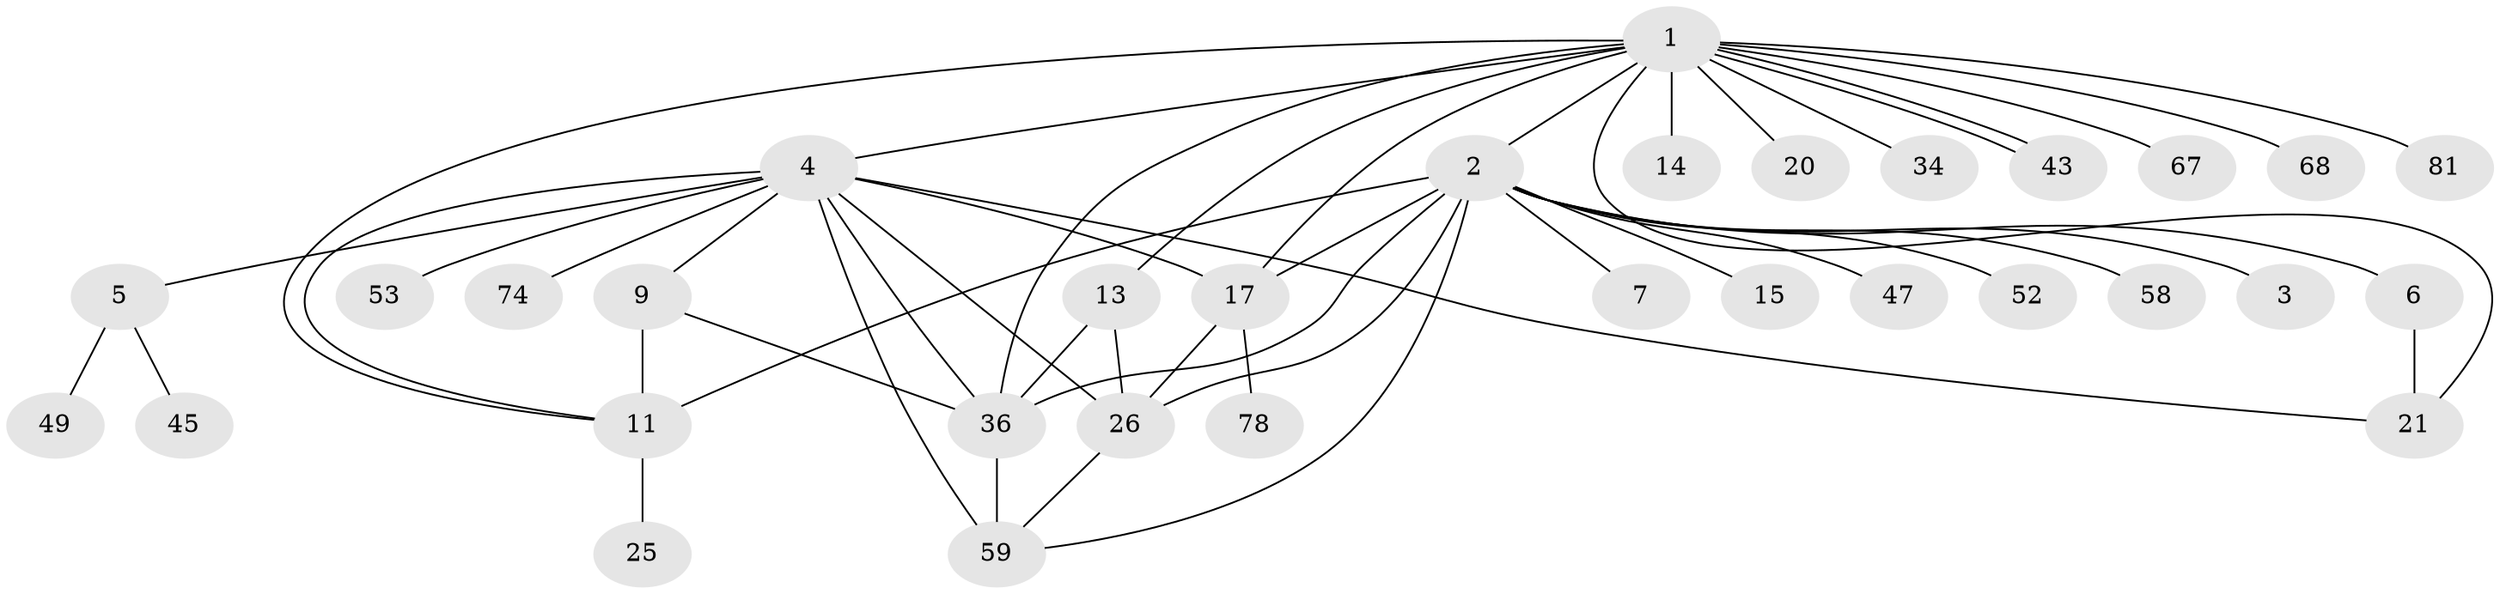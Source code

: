 // original degree distribution, {16: 0.024390243902439025, 1: 0.5365853658536586, 18: 0.012195121951219513, 4: 0.07317073170731707, 2: 0.15853658536585366, 7: 0.024390243902439025, 6: 0.012195121951219513, 5: 0.06097560975609756, 8: 0.012195121951219513, 3: 0.08536585365853659}
// Generated by graph-tools (version 1.1) at 2025/18/03/04/25 18:18:17]
// undirected, 32 vertices, 49 edges
graph export_dot {
graph [start="1"]
  node [color=gray90,style=filled];
  1 [super="+10"];
  2;
  3;
  4 [super="+32+8+23+18+28+19+22+63+51+71"];
  5;
  6;
  7;
  9 [super="+12"];
  11 [super="+16+50+64+76+82"];
  13 [super="+33+54+61"];
  14;
  15;
  17 [super="+31+24+29"];
  20;
  21 [super="+75+56"];
  25 [super="+42"];
  26 [super="+30+27+35"];
  34;
  36 [super="+41+70+39"];
  43;
  45;
  47 [super="+62"];
  49;
  52;
  53;
  58;
  59 [super="+79+69"];
  67;
  68;
  74;
  78;
  81;
  1 -- 2;
  1 -- 4;
  1 -- 11;
  1 -- 13;
  1 -- 14;
  1 -- 20;
  1 -- 21;
  1 -- 34;
  1 -- 43;
  1 -- 43;
  1 -- 67;
  1 -- 68;
  1 -- 81;
  1 -- 36;
  1 -- 17;
  2 -- 3;
  2 -- 6;
  2 -- 7;
  2 -- 11 [weight=2];
  2 -- 15;
  2 -- 17;
  2 -- 36 [weight=2];
  2 -- 47;
  2 -- 52;
  2 -- 58;
  2 -- 59;
  2 -- 26 [weight=2];
  4 -- 5 [weight=2];
  4 -- 9 [weight=2];
  4 -- 53;
  4 -- 74;
  4 -- 36 [weight=2];
  4 -- 26 [weight=2];
  4 -- 17 [weight=2];
  4 -- 21;
  4 -- 59;
  4 -- 11;
  5 -- 45;
  5 -- 49;
  6 -- 21;
  9 -- 36;
  9 -- 11;
  11 -- 25;
  13 -- 36;
  13 -- 26;
  17 -- 26;
  17 -- 78;
  26 -- 59;
  36 -- 59 [weight=2];
}
